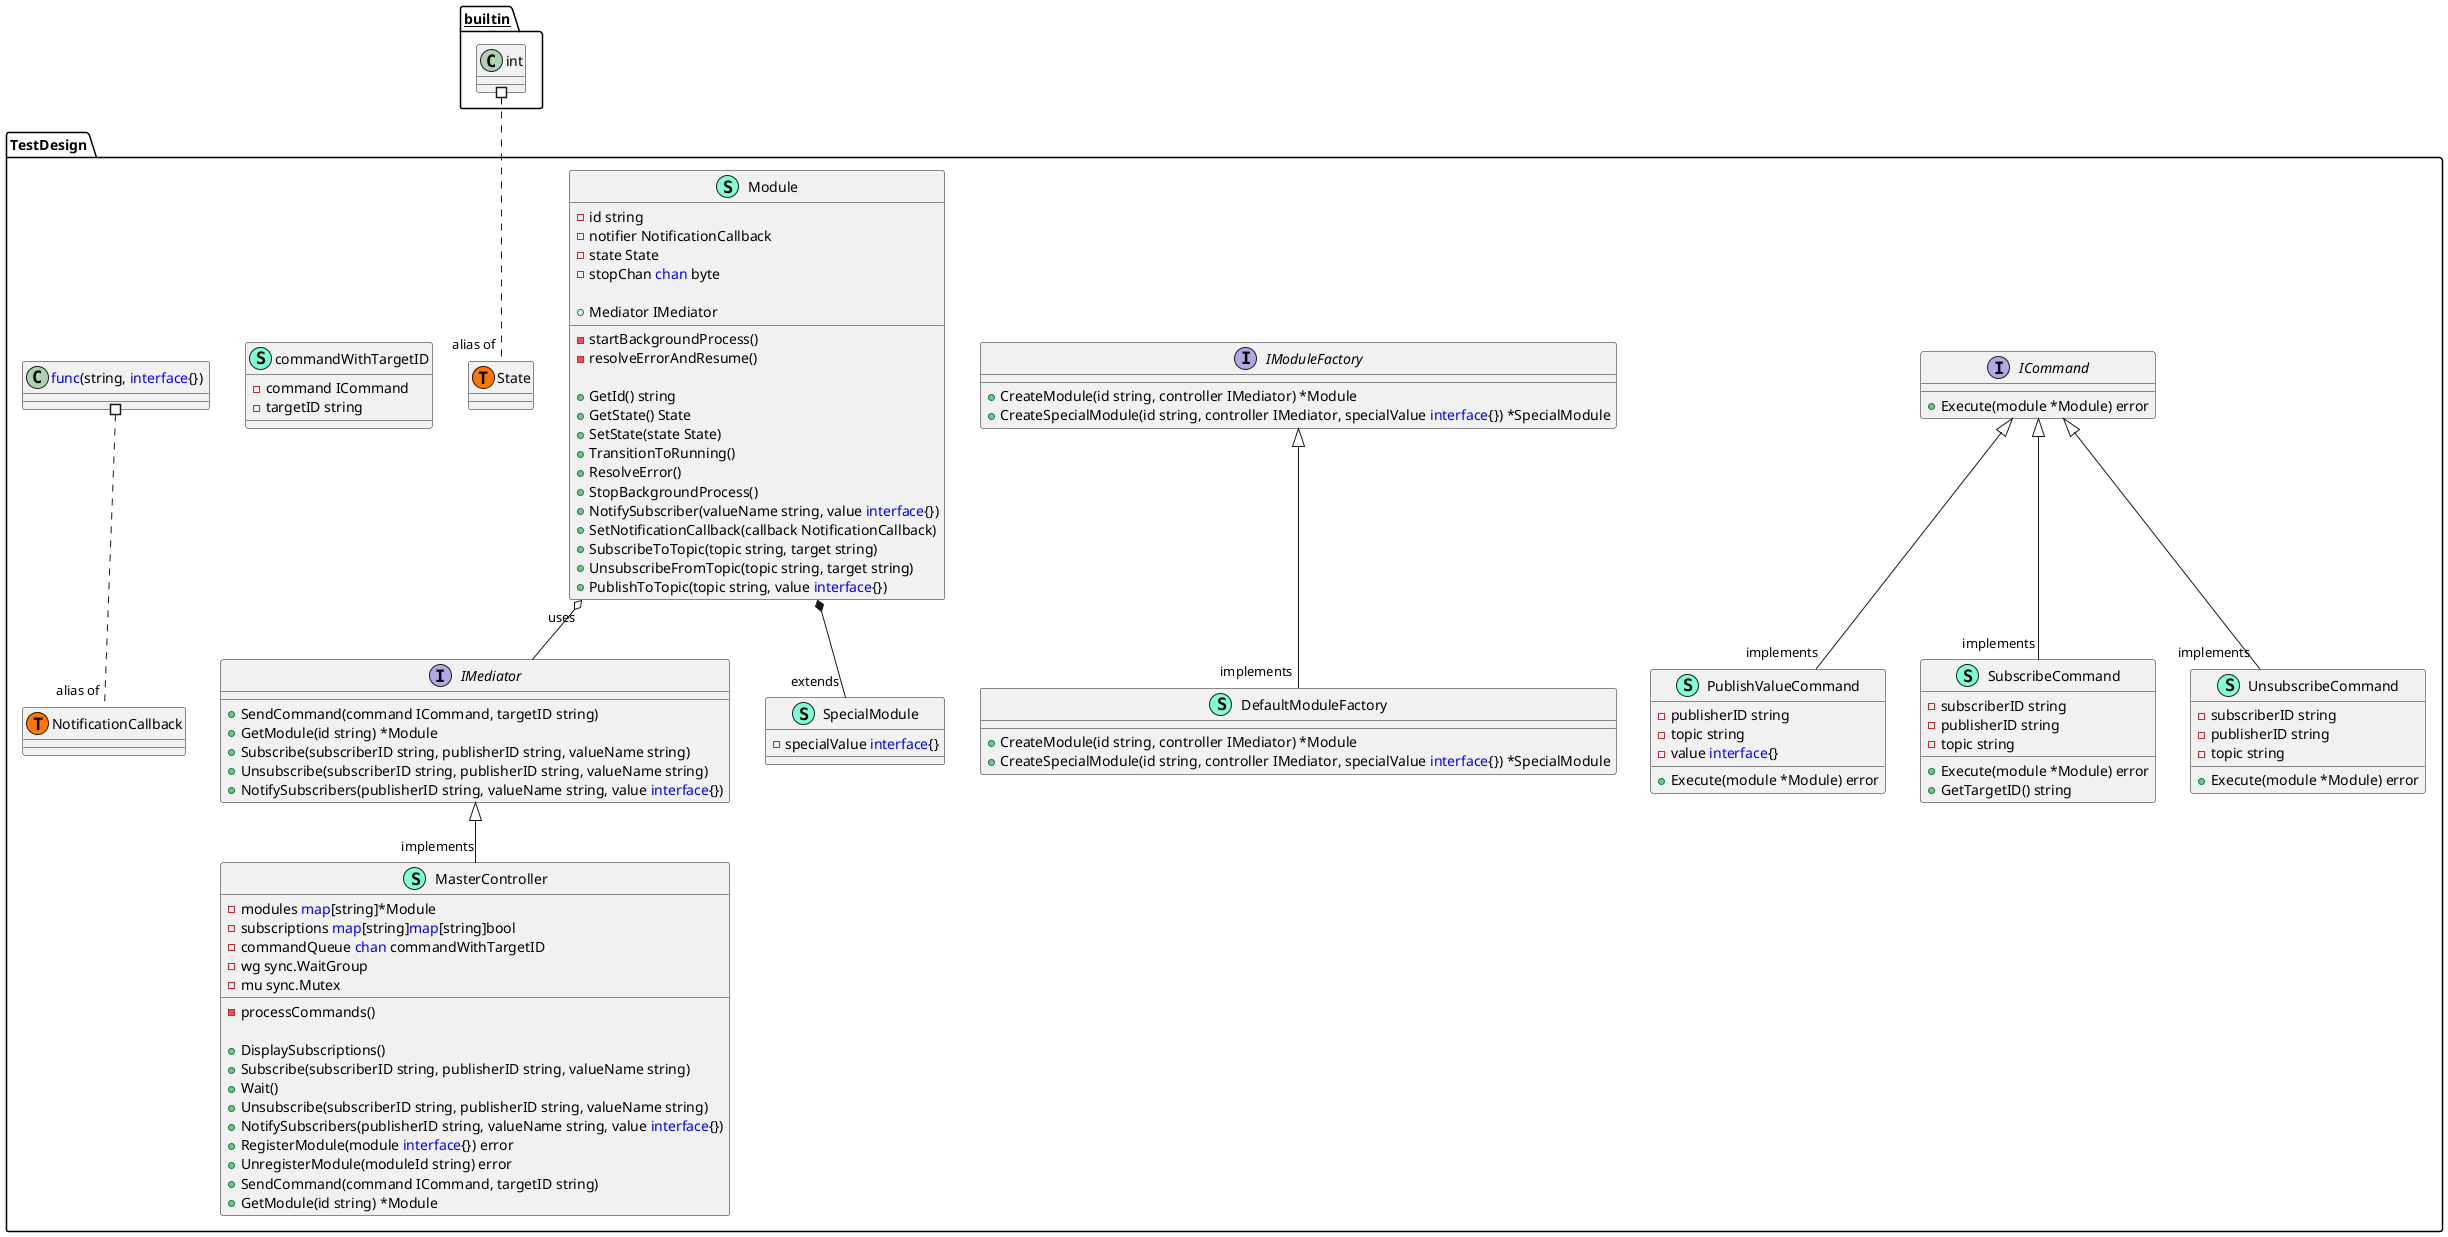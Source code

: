 @startuml
namespace TestDesign {
    class DefaultModuleFactory << (S,Aquamarine) >> {
        + CreateModule(id string, controller IMediator) *Module
        + CreateSpecialModule(id string, controller IMediator, specialValue <font color=blue>interface</font>{}) *SpecialModule

    }
    interface ICommand  {
        + Execute(module *Module) error

    }
    interface IMediator  {
        + SendCommand(command ICommand, targetID string) 
        + GetModule(id string) *Module
        + Subscribe(subscriberID string, publisherID string, valueName string) 
        + Unsubscribe(subscriberID string, publisherID string, valueName string) 
        + NotifySubscribers(publisherID string, valueName string, value <font color=blue>interface</font>{}) 

    }
    interface IModuleFactory  {
        + CreateModule(id string, controller IMediator) *Module
        + CreateSpecialModule(id string, controller IMediator, specialValue <font color=blue>interface</font>{}) *SpecialModule

    }
    class MasterController << (S,Aquamarine) >> {
        - modules <font color=blue>map</font>[string]*Module
        - subscriptions <font color=blue>map</font>[string]<font color=blue>map</font>[string]bool
        - commandQueue <font color=blue>chan</font> commandWithTargetID
        - wg sync.WaitGroup
        - mu sync.Mutex

        - processCommands() 

        + DisplaySubscriptions() 
        + Subscribe(subscriberID string, publisherID string, valueName string) 
        + Wait() 
        + Unsubscribe(subscriberID string, publisherID string, valueName string) 
        + NotifySubscribers(publisherID string, valueName string, value <font color=blue>interface</font>{}) 
        + RegisterModule(module <font color=blue>interface</font>{}) error
        + UnregisterModule(moduleId string) error
        + SendCommand(command ICommand, targetID string) 
        + GetModule(id string) *Module

    }
    class Module << (S,Aquamarine) >> {
        - id string
        - notifier NotificationCallback
        - state State
        - stopChan <font color=blue>chan</font> byte

        + Mediator IMediator

        - startBackgroundProcess() 
        - resolveErrorAndResume() 

        + GetId() string
        + GetState() State
        + SetState(state State) 
        + TransitionToRunning() 
        + ResolveError() 
        + StopBackgroundProcess() 
        + NotifySubscriber(valueName string, value <font color=blue>interface</font>{}) 
        + SetNotificationCallback(callback NotificationCallback) 
        + SubscribeToTopic(topic string, target string) 
        + UnsubscribeFromTopic(topic string, target string) 
        + PublishToTopic(topic string, value <font color=blue>interface</font>{}) 

    }
    class PublishValueCommand << (S,Aquamarine) >> {
        - publisherID string
        - topic string
        - value <font color=blue>interface</font>{}

        + Execute(module *Module) error

    }
    class SpecialModule << (S,Aquamarine) >> {
        - specialValue <font color=blue>interface</font>{}

    }
    class SubscribeCommand << (S,Aquamarine) >> {
        - subscriberID string
        - publisherID string
        - topic string

        + Execute(module *Module) error
        + GetTargetID() string

    }
    class TestDesign.NotificationCallback << (T, #FF7700) >>  {
    }
    class TestDesign.State << (T, #FF7700) >>  {
    }
    class UnsubscribeCommand << (S,Aquamarine) >> {
        - subscriberID string
        - publisherID string
        - topic string

        + Execute(module *Module) error

    }
    class commandWithTargetID << (S,Aquamarine) >> {
        - command ICommand
        - targetID string

    }
}
"TestDesign.Module" *-- "extends""TestDesign.SpecialModule"

"TestDesign.IModuleFactory" <|-- "implements""TestDesign.DefaultModuleFactory"
"TestDesign.IMediator" <|-- "implements""TestDesign.MasterController"
"TestDesign.ICommand" <|-- "implements""TestDesign.PublishValueCommand"
"TestDesign.ICommand" <|-- "implements""TestDesign.SubscribeCommand"
"TestDesign.ICommand" <|-- "implements""TestDesign.UnsubscribeCommand"

"TestDesign.Module""uses" o-- "TestDesign.IMediator"

"TestDesign.<font color=blue>func</font>(string, <font color=blue>interface</font>{}) " #.. "alias of""TestDesign.NotificationCallback"
"__builtin__.int" #.. "alias of""TestDesign.State"
@enduml
